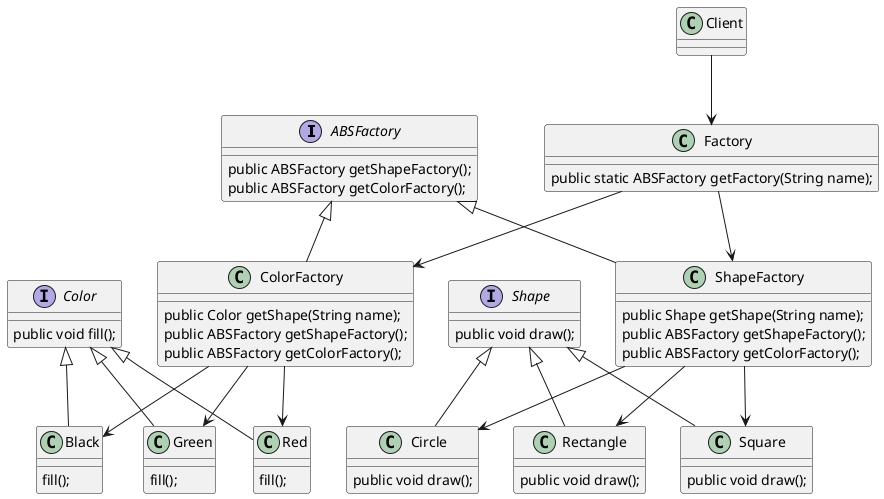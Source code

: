 @startuml

interface ABSFactory{
    public ABSFactory getShapeFactory();
    public ABSFactory getColorFactory();
}
interface Color{
    public void fill();
}
interface Shape{
    public void draw();
}
class Black {
    fill();
}
class Green {
    fill();
}
class Red {
    fill();
}
Color <|-- Black
Color <|-- Green
Color <|-- Red

class Circle{
    public void draw();
}
class Rectangle{
    public void draw();
}
class Square{
    public void draw();
}
Shape <|-- Circle
Shape <|-- Rectangle
Shape <|-- Square

class ColorFactory{
    public Color getShape(String name);
    public ABSFactory getShapeFactory();
    public ABSFactory getColorFactory();
}
ColorFactory --> Red
ColorFactory --> Green
ColorFactory --> Black
class ShapeFactory{
    public Shape getShape(String name);
    public ABSFactory getShapeFactory();
    public ABSFactory getColorFactory();
}
ShapeFactory --> Circle
ShapeFactory --> Rectangle
ShapeFactory --> Square
ABSFactory <|-- ColorFactory
ABSFactory <|-- ShapeFactory
class Factory{
    public static ABSFactory getFactory(String name);
}
Factory --> ShapeFactory
Factory --> ColorFactory

class Client{
}
Client --> Factory

@enduml